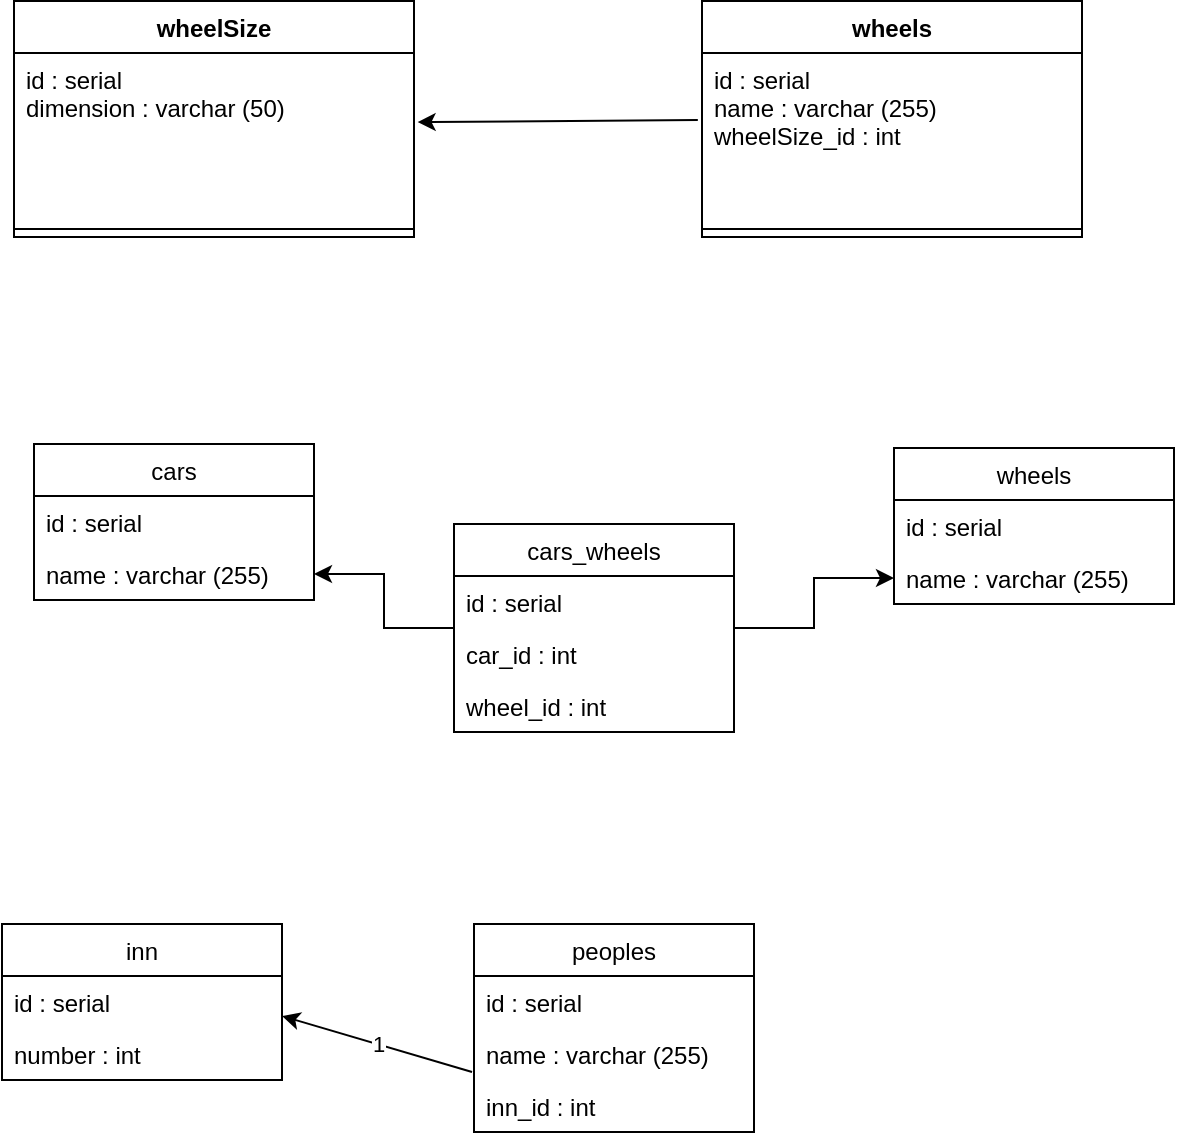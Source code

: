 <mxfile version="15.0.6" type="device"><diagram name="Page-1" id="b5b7bab2-c9e2-2cf4-8b2a-24fd1a2a6d21"><mxGraphModel dx="894" dy="593" grid="1" gridSize="10" guides="1" tooltips="1" connect="1" arrows="1" fold="1" page="1" pageScale="1" pageWidth="827" pageHeight="1169" background="none" math="0" shadow="0"><root><mxCell id="0"/><mxCell id="1" parent="0"/><mxCell id="eJcxWvE05RUw-K3yYQbd-1" value="wheelSize" style="swimlane;fontStyle=1;align=center;verticalAlign=top;childLayout=stackLayout;horizontal=1;startSize=26;horizontalStack=0;resizeParent=1;resizeParentMax=0;resizeLast=0;collapsible=1;marginBottom=0;" parent="1" vertex="1"><mxGeometry x="70" y="298.5" width="200" height="118" as="geometry"/></mxCell><mxCell id="eJcxWvE05RUw-K3yYQbd-2" value="id : serial&#10;dimension : varchar (50)" style="text;strokeColor=none;fillColor=none;align=left;verticalAlign=top;spacingLeft=4;spacingRight=4;overflow=hidden;rotatable=0;points=[[0,0.5],[1,0.5]];portConstraint=eastwest;" parent="eJcxWvE05RUw-K3yYQbd-1" vertex="1"><mxGeometry y="26" width="200" height="84" as="geometry"/></mxCell><mxCell id="eJcxWvE05RUw-K3yYQbd-3" value="" style="line;strokeWidth=1;fillColor=none;align=left;verticalAlign=middle;spacingTop=-1;spacingLeft=3;spacingRight=3;rotatable=0;labelPosition=right;points=[];portConstraint=eastwest;" parent="eJcxWvE05RUw-K3yYQbd-1" vertex="1"><mxGeometry y="110" width="200" height="8" as="geometry"/></mxCell><mxCell id="eJcxWvE05RUw-K3yYQbd-5" value="wheels" style="swimlane;fontStyle=1;align=center;verticalAlign=top;childLayout=stackLayout;horizontal=1;startSize=26;horizontalStack=0;resizeParent=1;resizeParentMax=0;resizeLast=0;collapsible=1;marginBottom=0;" parent="1" vertex="1"><mxGeometry x="414" y="298.5" width="190" height="118" as="geometry"><mxRectangle x="400" y="298.5" width="70" height="26" as="alternateBounds"/></mxGeometry></mxCell><mxCell id="eJcxWvE05RUw-K3yYQbd-6" value="id : serial&#10;name : varchar (255)&#10;wheelSize_id : int" style="text;strokeColor=none;fillColor=none;align=left;verticalAlign=top;spacingLeft=4;spacingRight=4;overflow=hidden;rotatable=0;points=[[0,0.5],[1,0.5]];portConstraint=eastwest;" parent="eJcxWvE05RUw-K3yYQbd-5" vertex="1"><mxGeometry y="26" width="190" height="84" as="geometry"/></mxCell><mxCell id="eJcxWvE05RUw-K3yYQbd-7" value="" style="line;strokeWidth=1;fillColor=none;align=left;verticalAlign=middle;spacingTop=-1;spacingLeft=3;spacingRight=3;rotatable=0;labelPosition=right;points=[];portConstraint=eastwest;" parent="eJcxWvE05RUw-K3yYQbd-5" vertex="1"><mxGeometry y="110" width="190" height="8" as="geometry"/></mxCell><mxCell id="bJxBk2U-SwAxk1dor4mq-1" value="" style="endArrow=classic;html=1;exitX=-0.011;exitY=0.399;exitDx=0;exitDy=0;entryX=1.009;entryY=0.411;entryDx=0;entryDy=0;entryPerimeter=0;exitPerimeter=0;" edge="1" parent="1" source="eJcxWvE05RUw-K3yYQbd-6" target="eJcxWvE05RUw-K3yYQbd-2"><mxGeometry width="50" height="50" relative="1" as="geometry"><mxPoint x="390" y="320" as="sourcePoint"/><mxPoint x="440" y="270" as="targetPoint"/><Array as="points"/></mxGeometry></mxCell><mxCell id="bJxBk2U-SwAxk1dor4mq-2" value="cars" style="swimlane;fontStyle=0;childLayout=stackLayout;horizontal=1;startSize=26;horizontalStack=0;resizeParent=1;resizeParentMax=0;resizeLast=0;collapsible=1;marginBottom=0;" vertex="1" parent="1"><mxGeometry x="80" y="520" width="140" height="78" as="geometry"/></mxCell><mxCell id="bJxBk2U-SwAxk1dor4mq-3" value="id : serial" style="text;strokeColor=none;fillColor=none;align=left;verticalAlign=top;spacingLeft=4;spacingRight=4;overflow=hidden;rotatable=0;points=[[0,0.5],[1,0.5]];portConstraint=eastwest;" vertex="1" parent="bJxBk2U-SwAxk1dor4mq-2"><mxGeometry y="26" width="140" height="26" as="geometry"/></mxCell><mxCell id="bJxBk2U-SwAxk1dor4mq-4" value="name : varchar (255)" style="text;strokeColor=none;fillColor=none;align=left;verticalAlign=top;spacingLeft=4;spacingRight=4;overflow=hidden;rotatable=0;points=[[0,0.5],[1,0.5]];portConstraint=eastwest;" vertex="1" parent="bJxBk2U-SwAxk1dor4mq-2"><mxGeometry y="52" width="140" height="26" as="geometry"/></mxCell><mxCell id="bJxBk2U-SwAxk1dor4mq-17" value="" style="edgeStyle=orthogonalEdgeStyle;rounded=0;orthogonalLoop=1;jettySize=auto;html=1;" edge="1" parent="1" source="bJxBk2U-SwAxk1dor4mq-6" target="bJxBk2U-SwAxk1dor4mq-4"><mxGeometry relative="1" as="geometry"/></mxCell><mxCell id="bJxBk2U-SwAxk1dor4mq-18" value="" style="edgeStyle=orthogonalEdgeStyle;rounded=0;orthogonalLoop=1;jettySize=auto;html=1;" edge="1" parent="1" source="bJxBk2U-SwAxk1dor4mq-6" target="bJxBk2U-SwAxk1dor4mq-16"><mxGeometry relative="1" as="geometry"/></mxCell><mxCell id="bJxBk2U-SwAxk1dor4mq-6" value="cars_wheels" style="swimlane;fontStyle=0;childLayout=stackLayout;horizontal=1;startSize=26;horizontalStack=0;resizeParent=1;resizeParentMax=0;resizeLast=0;collapsible=1;marginBottom=0;" vertex="1" parent="1"><mxGeometry x="290" y="560" width="140" height="104" as="geometry"/></mxCell><mxCell id="bJxBk2U-SwAxk1dor4mq-7" value="id : serial    " style="text;strokeColor=none;fillColor=none;align=left;verticalAlign=top;spacingLeft=4;spacingRight=4;overflow=hidden;rotatable=0;points=[[0,0.5],[1,0.5]];portConstraint=eastwest;" vertex="1" parent="bJxBk2U-SwAxk1dor4mq-6"><mxGeometry y="26" width="140" height="26" as="geometry"/></mxCell><mxCell id="bJxBk2U-SwAxk1dor4mq-8" value="car_id : int" style="text;strokeColor=none;fillColor=none;align=left;verticalAlign=top;spacingLeft=4;spacingRight=4;overflow=hidden;rotatable=0;points=[[0,0.5],[1,0.5]];portConstraint=eastwest;" vertex="1" parent="bJxBk2U-SwAxk1dor4mq-6"><mxGeometry y="52" width="140" height="26" as="geometry"/></mxCell><mxCell id="bJxBk2U-SwAxk1dor4mq-9" value="wheel_id : int" style="text;strokeColor=none;fillColor=none;align=left;verticalAlign=top;spacingLeft=4;spacingRight=4;overflow=hidden;rotatable=0;points=[[0,0.5],[1,0.5]];portConstraint=eastwest;" vertex="1" parent="bJxBk2U-SwAxk1dor4mq-6"><mxGeometry y="78" width="140" height="26" as="geometry"/></mxCell><mxCell id="bJxBk2U-SwAxk1dor4mq-14" value="wheels" style="swimlane;fontStyle=0;childLayout=stackLayout;horizontal=1;startSize=26;horizontalStack=0;resizeParent=1;resizeParentMax=0;resizeLast=0;collapsible=1;marginBottom=0;" vertex="1" parent="1"><mxGeometry x="510" y="522" width="140" height="78" as="geometry"/></mxCell><mxCell id="bJxBk2U-SwAxk1dor4mq-15" value="id : serial" style="text;strokeColor=none;fillColor=none;align=left;verticalAlign=top;spacingLeft=4;spacingRight=4;overflow=hidden;rotatable=0;points=[[0,0.5],[1,0.5]];portConstraint=eastwest;" vertex="1" parent="bJxBk2U-SwAxk1dor4mq-14"><mxGeometry y="26" width="140" height="26" as="geometry"/></mxCell><mxCell id="bJxBk2U-SwAxk1dor4mq-16" value="name : varchar (255)" style="text;strokeColor=none;fillColor=none;align=left;verticalAlign=top;spacingLeft=4;spacingRight=4;overflow=hidden;rotatable=0;points=[[0,0.5],[1,0.5]];portConstraint=eastwest;" vertex="1" parent="bJxBk2U-SwAxk1dor4mq-14"><mxGeometry y="52" width="140" height="26" as="geometry"/></mxCell><mxCell id="bJxBk2U-SwAxk1dor4mq-19" value="inn" style="swimlane;fontStyle=0;childLayout=stackLayout;horizontal=1;startSize=26;horizontalStack=0;resizeParent=1;resizeParentMax=0;resizeLast=0;collapsible=1;marginBottom=0;" vertex="1" parent="1"><mxGeometry x="64" y="760" width="140" height="78" as="geometry"/></mxCell><mxCell id="bJxBk2U-SwAxk1dor4mq-20" value="id : serial" style="text;strokeColor=none;fillColor=none;align=left;verticalAlign=top;spacingLeft=4;spacingRight=4;overflow=hidden;rotatable=0;points=[[0,0.5],[1,0.5]];portConstraint=eastwest;" vertex="1" parent="bJxBk2U-SwAxk1dor4mq-19"><mxGeometry y="26" width="140" height="26" as="geometry"/></mxCell><mxCell id="bJxBk2U-SwAxk1dor4mq-21" value="number : int" style="text;strokeColor=none;fillColor=none;align=left;verticalAlign=top;spacingLeft=4;spacingRight=4;overflow=hidden;rotatable=0;points=[[0,0.5],[1,0.5]];portConstraint=eastwest;" vertex="1" parent="bJxBk2U-SwAxk1dor4mq-19"><mxGeometry y="52" width="140" height="26" as="geometry"/></mxCell><mxCell id="bJxBk2U-SwAxk1dor4mq-23" value="peoples" style="swimlane;fontStyle=0;childLayout=stackLayout;horizontal=1;startSize=26;horizontalStack=0;resizeParent=1;resizeParentMax=0;resizeLast=0;collapsible=1;marginBottom=0;" vertex="1" parent="1"><mxGeometry x="300" y="760" width="140" height="104" as="geometry"/></mxCell><mxCell id="bJxBk2U-SwAxk1dor4mq-24" value="id : serial    " style="text;strokeColor=none;fillColor=none;align=left;verticalAlign=top;spacingLeft=4;spacingRight=4;overflow=hidden;rotatable=0;points=[[0,0.5],[1,0.5]];portConstraint=eastwest;" vertex="1" parent="bJxBk2U-SwAxk1dor4mq-23"><mxGeometry y="26" width="140" height="26" as="geometry"/></mxCell><mxCell id="bJxBk2U-SwAxk1dor4mq-25" value="name : varchar (255)" style="text;strokeColor=none;fillColor=none;align=left;verticalAlign=top;spacingLeft=4;spacingRight=4;overflow=hidden;rotatable=0;points=[[0,0.5],[1,0.5]];portConstraint=eastwest;" vertex="1" parent="bJxBk2U-SwAxk1dor4mq-23"><mxGeometry y="52" width="140" height="26" as="geometry"/></mxCell><mxCell id="bJxBk2U-SwAxk1dor4mq-26" value="inn_id : int" style="text;strokeColor=none;fillColor=none;align=left;verticalAlign=top;spacingLeft=4;spacingRight=4;overflow=hidden;rotatable=0;points=[[0,0.5],[1,0.5]];portConstraint=eastwest;" vertex="1" parent="bJxBk2U-SwAxk1dor4mq-23"><mxGeometry y="78" width="140" height="26" as="geometry"/></mxCell><mxCell id="bJxBk2U-SwAxk1dor4mq-29" value="" style="endArrow=classic;html=1;exitX=-0.007;exitY=0.846;exitDx=0;exitDy=0;exitPerimeter=0;entryX=1;entryY=0.769;entryDx=0;entryDy=0;entryPerimeter=0;" edge="1" parent="1" source="bJxBk2U-SwAxk1dor4mq-25" target="bJxBk2U-SwAxk1dor4mq-20"><mxGeometry relative="1" as="geometry"><mxPoint x="360" y="700" as="sourcePoint"/><mxPoint x="460" y="700" as="targetPoint"/></mxGeometry></mxCell><mxCell id="bJxBk2U-SwAxk1dor4mq-30" value="1" style="edgeLabel;resizable=0;html=1;align=center;verticalAlign=middle;" connectable="0" vertex="1" parent="bJxBk2U-SwAxk1dor4mq-29"><mxGeometry relative="1" as="geometry"/></mxCell></root></mxGraphModel></diagram></mxfile>